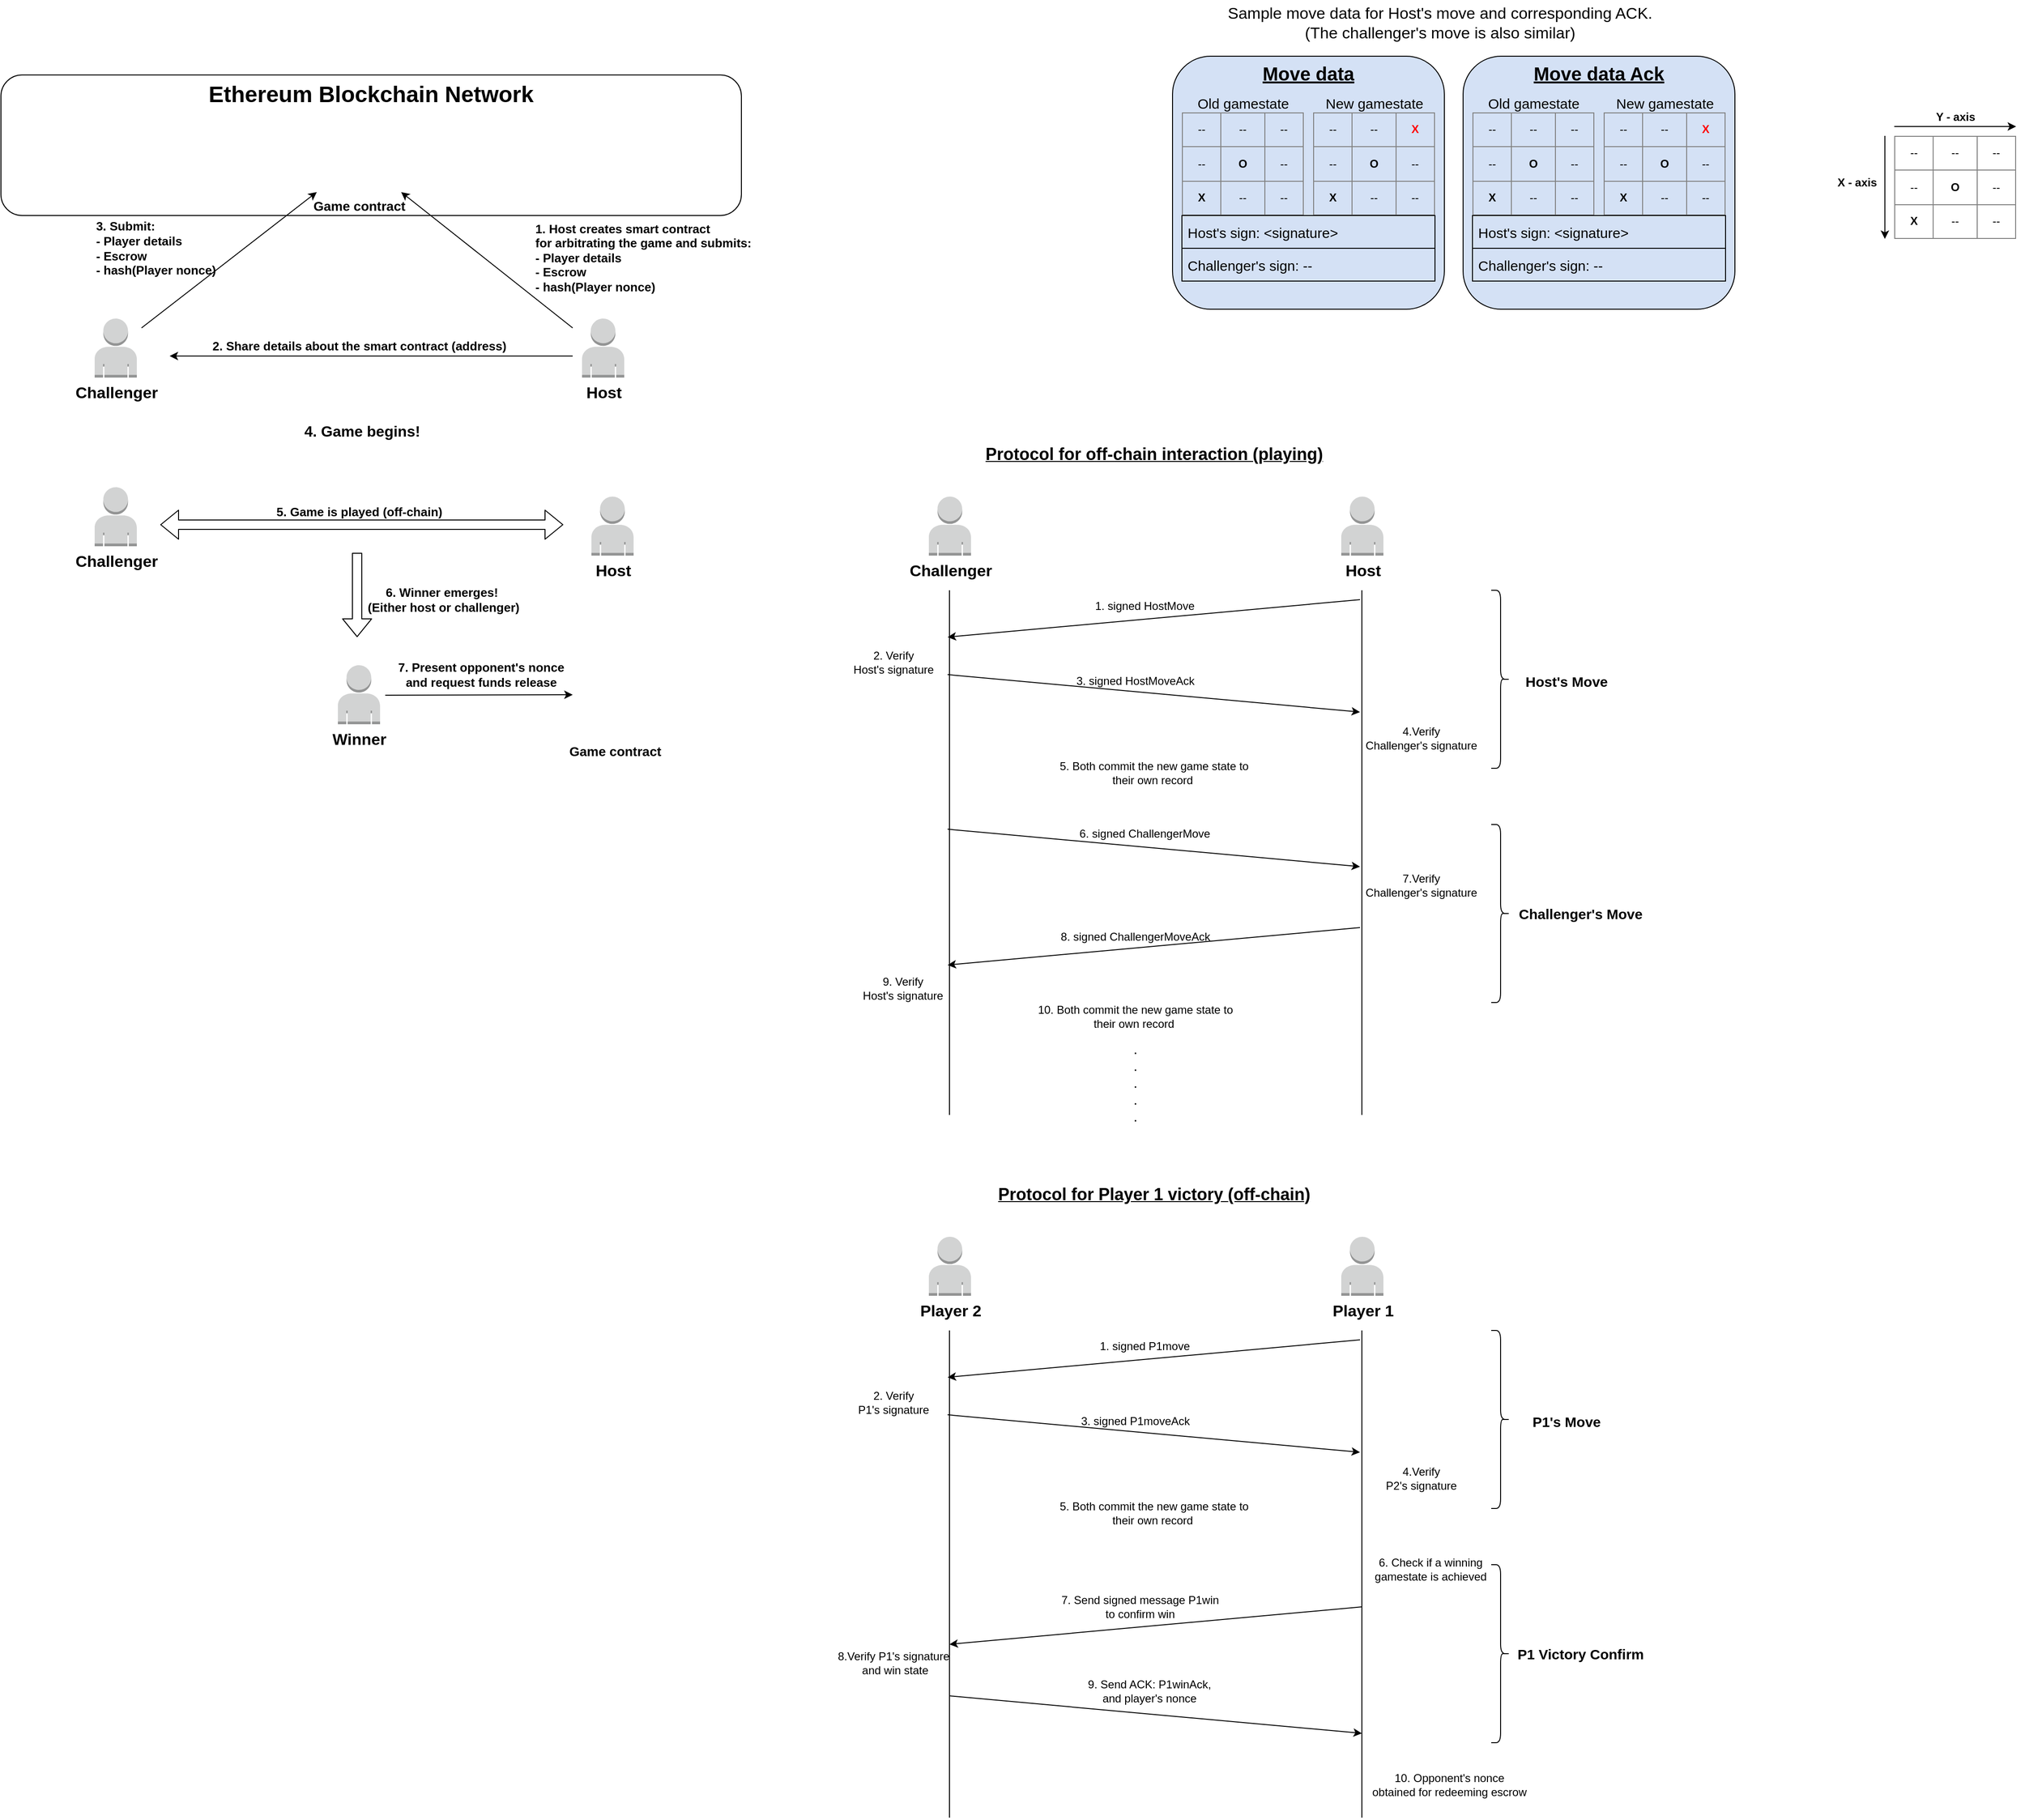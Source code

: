 <mxfile version="12.8.5" type="device"><diagram id="fXvCQKLQsq5BtKOZFMdz" name="Page-1"><mxGraphModel dx="1221" dy="1787" grid="1" gridSize="10" guides="1" tooltips="1" connect="1" arrows="1" fold="1" page="1" pageScale="1" pageWidth="850" pageHeight="1100" math="0" shadow="0"><root><mxCell id="0"/><mxCell id="1" parent="0"/><mxCell id="GnROsysbXysJN3M2npV8-78" value="&lt;b style=&quot;font-size: 20px&quot;&gt;&lt;u style=&quot;font-size: 20px&quot;&gt;Move data&lt;/u&gt;&lt;/b&gt;" style="rounded=1;whiteSpace=wrap;html=1;fillColor=#D4E1F5;fontSize=20;verticalAlign=top;" parent="1" vertex="1"><mxGeometry x="1270" y="-20" width="290" height="270" as="geometry"/></mxCell><mxCell id="GnROsysbXysJN3M2npV8-2" value="&lt;b&gt;&lt;font style=&quot;font-size: 17px&quot;&gt;Host&lt;/font&gt;&lt;/b&gt;" style="outlineConnect=0;dashed=0;verticalLabelPosition=bottom;verticalAlign=top;align=center;html=1;shape=mxgraph.aws3.user;fillColor=#D2D3D3;gradientColor=none;" parent="1" vertex="1"><mxGeometry x="640" y="260" width="45" height="63" as="geometry"/></mxCell><mxCell id="GnROsysbXysJN3M2npV8-4" value="&lt;b&gt;&lt;font style=&quot;font-size: 17px&quot;&gt;Challenger&lt;/font&gt;&lt;/b&gt;" style="outlineConnect=0;dashed=0;verticalLabelPosition=bottom;verticalAlign=top;align=center;html=1;shape=mxgraph.aws3.user;fillColor=#D2D3D3;gradientColor=none;" parent="1" vertex="1"><mxGeometry x="120" y="260" width="45" height="63" as="geometry"/></mxCell><mxCell id="GnROsysbXysJN3M2npV8-5" value="&lt;b&gt;&lt;font style=&quot;font-size: 24px&quot;&gt;Ethereum Blockchain Network&lt;/font&gt;&lt;/b&gt;" style="rounded=1;whiteSpace=wrap;html=1;verticalAlign=top;" parent="1" vertex="1"><mxGeometry x="20" width="790" height="150" as="geometry"/></mxCell><mxCell id="GnROsysbXysJN3M2npV8-10" value="&lt;b&gt;&lt;font style=&quot;font-size: 14px&quot;&gt;Game contract&lt;/font&gt;&lt;/b&gt;" style="shape=image;html=1;verticalAlign=top;verticalLabelPosition=bottom;labelBackgroundColor=#ffffff;imageAspect=0;aspect=fixed;image=https://cdn1.iconfinder.com/data/icons/cryptocurrency-blockchain-fintech-free/32/Cryptocurrency_digital_contract-128.png;fillColor=none;" parent="1" vertex="1"><mxGeometry x="357" y="35" width="90" height="90" as="geometry"/></mxCell><mxCell id="GnROsysbXysJN3M2npV8-11" value="" style="endArrow=classic;html=1;entryX=1;entryY=1;entryDx=0;entryDy=0;" parent="1" target="GnROsysbXysJN3M2npV8-10" edge="1"><mxGeometry width="50" height="50" relative="1" as="geometry"><mxPoint x="630" y="270" as="sourcePoint"/><mxPoint x="450" y="150" as="targetPoint"/></mxGeometry></mxCell><mxCell id="GnROsysbXysJN3M2npV8-12" value="&lt;div style=&quot;text-align: left&quot;&gt;&lt;span&gt;1. Host creates smart contract&amp;nbsp;&lt;/span&gt;&lt;/div&gt;&lt;div style=&quot;text-align: left&quot;&gt;&lt;span&gt;for arbitrating the game and submits:&lt;/span&gt;&lt;/div&gt;&lt;div style=&quot;text-align: left&quot;&gt;&lt;span&gt;- Player details&lt;/span&gt;&lt;/div&gt;&lt;div style=&quot;text-align: left&quot;&gt;&lt;span&gt;- Escrow&lt;/span&gt;&lt;/div&gt;&lt;div style=&quot;text-align: left&quot;&gt;&lt;span&gt;- hash(Player nonce)&lt;/span&gt;&lt;/div&gt;" style="text;html=1;align=center;verticalAlign=middle;resizable=0;points=[];autosize=1;fontSize=13;fontStyle=1" parent="1" vertex="1"><mxGeometry x="580" y="150" width="250" height="90" as="geometry"/></mxCell><mxCell id="GnROsysbXysJN3M2npV8-14" value="" style="endArrow=classic;html=1;fontSize=13;" parent="1" edge="1"><mxGeometry width="50" height="50" relative="1" as="geometry"><mxPoint x="630" y="300" as="sourcePoint"/><mxPoint x="200" y="300" as="targetPoint"/></mxGeometry></mxCell><mxCell id="GnROsysbXysJN3M2npV8-15" value="2. Share details about the smart contract (address)" style="text;html=1;align=center;verticalAlign=middle;resizable=0;points=[];autosize=1;fontSize=13;fontStyle=1" parent="1" vertex="1"><mxGeometry x="237" y="279" width="330" height="20" as="geometry"/></mxCell><mxCell id="GnROsysbXysJN3M2npV8-16" value="" style="endArrow=classic;html=1;fontSize=13;entryX=0;entryY=1;entryDx=0;entryDy=0;" parent="1" target="GnROsysbXysJN3M2npV8-10" edge="1"><mxGeometry width="50" height="50" relative="1" as="geometry"><mxPoint x="170" y="270" as="sourcePoint"/><mxPoint x="450" y="180" as="targetPoint"/></mxGeometry></mxCell><mxCell id="GnROsysbXysJN3M2npV8-17" value="&lt;div style=&quot;text-align: left&quot;&gt;&lt;span&gt;3. Submit:&lt;/span&gt;&lt;/div&gt;&lt;div style=&quot;text-align: left&quot;&gt;&lt;span&gt;- Player details&lt;/span&gt;&lt;/div&gt;&lt;div style=&quot;text-align: left&quot;&gt;&lt;span&gt;- Escrow&lt;/span&gt;&lt;/div&gt;&lt;div style=&quot;text-align: left&quot;&gt;&lt;span&gt;- hash(Player nonce)&lt;/span&gt;&lt;/div&gt;" style="text;html=1;align=center;verticalAlign=middle;resizable=0;points=[];autosize=1;fontSize=13;fontStyle=1" parent="1" vertex="1"><mxGeometry x="115" y="150" width="140" height="70" as="geometry"/></mxCell><mxCell id="GnROsysbXysJN3M2npV8-18" value="4. Game begins!" style="text;html=1;align=center;verticalAlign=middle;resizable=0;points=[];autosize=1;fontSize=16;fontStyle=1" parent="1" vertex="1"><mxGeometry x="335" y="370" width="140" height="20" as="geometry"/></mxCell><mxCell id="GnROsysbXysJN3M2npV8-19" value="&lt;b&gt;&lt;font style=&quot;font-size: 17px&quot;&gt;Challenger&lt;/font&gt;&lt;/b&gt;" style="outlineConnect=0;dashed=0;verticalLabelPosition=bottom;verticalAlign=top;align=center;html=1;shape=mxgraph.aws3.user;fillColor=#D2D3D3;gradientColor=none;" parent="1" vertex="1"><mxGeometry x="120" y="440" width="45" height="63" as="geometry"/></mxCell><mxCell id="GnROsysbXysJN3M2npV8-20" value="&lt;b&gt;&lt;font style=&quot;font-size: 17px&quot;&gt;Host&lt;/font&gt;&lt;/b&gt;" style="outlineConnect=0;dashed=0;verticalLabelPosition=bottom;verticalAlign=top;align=center;html=1;shape=mxgraph.aws3.user;fillColor=#D2D3D3;gradientColor=none;" parent="1" vertex="1"><mxGeometry x="1450" y="450" width="45" height="63" as="geometry"/></mxCell><mxCell id="GnROsysbXysJN3M2npV8-22" value="" style="shape=flexArrow;endArrow=classic;startArrow=classic;html=1;fontSize=16;" parent="1" edge="1"><mxGeometry width="50" height="50" relative="1" as="geometry"><mxPoint x="190" y="480" as="sourcePoint"/><mxPoint x="620" y="480" as="targetPoint"/></mxGeometry></mxCell><mxCell id="GnROsysbXysJN3M2npV8-23" value="5. Game is played (off-chain)" style="text;html=1;align=center;verticalAlign=middle;resizable=0;points=[];autosize=1;fontSize=13;fontStyle=1" parent="1" vertex="1"><mxGeometry x="307" y="456" width="190" height="20" as="geometry"/></mxCell><mxCell id="GnROsysbXysJN3M2npV8-24" value="" style="shape=flexArrow;endArrow=classic;html=1;fontSize=13;" parent="1" edge="1"><mxGeometry width="50" height="50" relative="1" as="geometry"><mxPoint x="400" y="510" as="sourcePoint"/><mxPoint x="400" y="600" as="targetPoint"/></mxGeometry></mxCell><mxCell id="GnROsysbXysJN3M2npV8-25" value="&lt;b&gt;&lt;font style=&quot;font-size: 17px&quot;&gt;Winner&lt;br&gt;&lt;/font&gt;&lt;/b&gt;" style="outlineConnect=0;dashed=0;verticalLabelPosition=bottom;verticalAlign=top;align=center;html=1;shape=mxgraph.aws3.user;fillColor=#D2D3D3;gradientColor=none;" parent="1" vertex="1"><mxGeometry x="379.5" y="630" width="45" height="63" as="geometry"/></mxCell><mxCell id="GnROsysbXysJN3M2npV8-26" value="6. Winner emerges!&lt;br&gt;&amp;nbsp;(Either host or challenger)" style="text;html=1;align=center;verticalAlign=middle;resizable=0;points=[];autosize=1;fontSize=13;fontStyle=1" parent="1" vertex="1"><mxGeometry x="400" y="540" width="180" height="40" as="geometry"/></mxCell><mxCell id="GnROsysbXysJN3M2npV8-30" value="&lt;b&gt;&lt;font style=&quot;font-size: 14px&quot;&gt;Game contract&lt;/font&gt;&lt;/b&gt;" style="shape=image;html=1;verticalAlign=top;verticalLabelPosition=bottom;labelBackgroundColor=#ffffff;imageAspect=0;aspect=fixed;image=https://cdn1.iconfinder.com/data/icons/cryptocurrency-blockchain-fintech-free/32/Cryptocurrency_digital_contract-128.png;fillColor=none;" parent="1" vertex="1"><mxGeometry x="630" y="616.5" width="90" height="90" as="geometry"/></mxCell><mxCell id="GnROsysbXysJN3M2npV8-31" value="" style="endArrow=classic;html=1;fontSize=13;entryX=0;entryY=0.5;entryDx=0;entryDy=0;" parent="1" target="GnROsysbXysJN3M2npV8-30" edge="1"><mxGeometry width="50" height="50" relative="1" as="geometry"><mxPoint x="430" y="662" as="sourcePoint"/><mxPoint x="490" y="530" as="targetPoint"/></mxGeometry></mxCell><mxCell id="GnROsysbXysJN3M2npV8-32" value="7. Present opponent's nonce&lt;br&gt;and request funds release" style="text;html=1;align=center;verticalAlign=middle;resizable=0;points=[];autosize=1;fontSize=13;fontStyle=1" parent="1" vertex="1"><mxGeometry x="437" y="620" width="190" height="40" as="geometry"/></mxCell><mxCell id="GnROsysbXysJN3M2npV8-33" value="&lt;b&gt;&lt;font style=&quot;font-size: 17px&quot;&gt;Host&lt;/font&gt;&lt;/b&gt;" style="outlineConnect=0;dashed=0;verticalLabelPosition=bottom;verticalAlign=top;align=center;html=1;shape=mxgraph.aws3.user;fillColor=#D2D3D3;gradientColor=none;" parent="1" vertex="1"><mxGeometry x="650" y="450" width="45" height="63" as="geometry"/></mxCell><mxCell id="GnROsysbXysJN3M2npV8-34" value="&lt;b&gt;&lt;font style=&quot;font-size: 17px&quot;&gt;Challenger&lt;/font&gt;&lt;/b&gt;" style="outlineConnect=0;dashed=0;verticalLabelPosition=bottom;verticalAlign=top;align=center;html=1;shape=mxgraph.aws3.user;fillColor=#D2D3D3;gradientColor=none;" parent="1" vertex="1"><mxGeometry x="1010" y="450" width="45" height="63" as="geometry"/></mxCell><mxCell id="GnROsysbXysJN3M2npV8-35" value="Protocol for off-chain interaction (playing)" style="text;html=1;align=center;verticalAlign=middle;resizable=0;points=[];autosize=1;fontSize=18;fontStyle=5" parent="1" vertex="1"><mxGeometry x="1060" y="390" width="380" height="30" as="geometry"/></mxCell><mxCell id="GnROsysbXysJN3M2npV8-42" value="&lt;table border=&quot;1&quot; width=&quot;100%&quot; style=&quot;width: 100% ; height: 100% ; border-collapse: collapse&quot;&gt;&lt;tbody&gt;&lt;tr&gt;&lt;td align=&quot;center&quot;&gt;--&lt;/td&gt;&lt;td align=&quot;center&quot;&gt;--&lt;/td&gt;&lt;td align=&quot;center&quot;&gt;--&lt;/td&gt;&lt;/tr&gt;&lt;tr&gt;&lt;td align=&quot;center&quot;&gt;--&lt;/td&gt;&lt;td align=&quot;center&quot;&gt;&lt;b&gt;O&lt;/b&gt;&lt;/td&gt;&lt;td align=&quot;center&quot;&gt;--&lt;/td&gt;&lt;/tr&gt;&lt;tr&gt;&lt;td align=&quot;center&quot;&gt;&lt;b&gt;X&lt;/b&gt;&lt;/td&gt;&lt;td align=&quot;center&quot;&gt;--&lt;/td&gt;&lt;td align=&quot;center&quot;&gt;--&lt;/td&gt;&lt;/tr&gt;&lt;/tbody&gt;&lt;/table&gt;" style="text;html=1;strokeColor=none;fillColor=none;overflow=fill;" parent="1" vertex="1"><mxGeometry x="1280" y="40" width="130" height="110" as="geometry"/></mxCell><mxCell id="GnROsysbXysJN3M2npV8-44" value="" style="endArrow=none;html=1;fontSize=18;" parent="1" edge="1"><mxGeometry width="50" height="50" relative="1" as="geometry"><mxPoint x="1032" y="1110" as="sourcePoint"/><mxPoint x="1032" y="550" as="targetPoint"/></mxGeometry></mxCell><mxCell id="GnROsysbXysJN3M2npV8-45" value="" style="endArrow=none;html=1;fontSize=18;" parent="1" edge="1"><mxGeometry width="50" height="50" relative="1" as="geometry"><mxPoint x="1472" y="1110" as="sourcePoint"/><mxPoint x="1472" y="550" as="targetPoint"/></mxGeometry></mxCell><mxCell id="GnROsysbXysJN3M2npV8-46" value="" style="endArrow=classic;html=1;fontSize=18;" parent="1" edge="1"><mxGeometry width="50" height="50" relative="1" as="geometry"><mxPoint x="1470" y="560" as="sourcePoint"/><mxPoint x="1030" y="600" as="targetPoint"/></mxGeometry></mxCell><mxCell id="GnROsysbXysJN3M2npV8-47" value="&lt;font style=&quot;font-size: 12px&quot;&gt;1. signed HostMove&lt;br&gt;&lt;/font&gt;" style="text;html=1;align=center;verticalAlign=middle;resizable=0;points=[];autosize=1;fontSize=18;" parent="1" vertex="1"><mxGeometry x="1180" y="550" width="120" height="30" as="geometry"/></mxCell><mxCell id="GnROsysbXysJN3M2npV8-48" value="" style="endArrow=classic;html=1;fontSize=18;" parent="1" edge="1"><mxGeometry width="50" height="50" relative="1" as="geometry"><mxPoint x="1030" y="640" as="sourcePoint"/><mxPoint x="1470" y="680" as="targetPoint"/></mxGeometry></mxCell><mxCell id="GnROsysbXysJN3M2npV8-49" value="2. Verify&lt;br&gt;Host's signature" style="text;html=1;align=center;verticalAlign=middle;resizable=0;points=[];autosize=1;fontSize=12;" parent="1" vertex="1"><mxGeometry x="922" y="611.5" width="100" height="30" as="geometry"/></mxCell><mxCell id="GnROsysbXysJN3M2npV8-50" value="3. signed HostMoveAck" style="text;html=1;align=center;verticalAlign=middle;resizable=0;points=[];autosize=1;fontSize=12;" parent="1" vertex="1"><mxGeometry x="1160" y="636.5" width="140" height="20" as="geometry"/></mxCell><mxCell id="GnROsysbXysJN3M2npV8-51" value="4.Verify&lt;br&gt;Challenger's signature" style="text;html=1;align=center;verticalAlign=middle;resizable=0;points=[];autosize=1;fontSize=12;" parent="1" vertex="1"><mxGeometry x="1470" y="693" width="130" height="30" as="geometry"/></mxCell><mxCell id="GnROsysbXysJN3M2npV8-54" value="5. Both commit the new game state to&lt;br&gt;their own record&amp;nbsp;" style="text;html=1;align=center;verticalAlign=middle;resizable=0;points=[];autosize=1;fontSize=12;" parent="1" vertex="1"><mxGeometry x="1140" y="730" width="220" height="30" as="geometry"/></mxCell><mxCell id="GnROsysbXysJN3M2npV8-55" value="6. signed ChallengerMove" style="text;html=1;align=center;verticalAlign=middle;resizable=0;points=[];autosize=1;fontSize=12;" parent="1" vertex="1"><mxGeometry x="1165" y="800" width="150" height="20" as="geometry"/></mxCell><mxCell id="GnROsysbXysJN3M2npV8-56" value="" style="endArrow=classic;html=1;fontSize=18;" parent="1" edge="1"><mxGeometry width="50" height="50" relative="1" as="geometry"><mxPoint x="1030" y="805" as="sourcePoint"/><mxPoint x="1470" y="845" as="targetPoint"/></mxGeometry></mxCell><mxCell id="GnROsysbXysJN3M2npV8-57" value="7.Verify&lt;br&gt;Challenger's signature" style="text;html=1;align=center;verticalAlign=middle;resizable=0;points=[];autosize=1;fontSize=12;" parent="1" vertex="1"><mxGeometry x="1470" y="850" width="130" height="30" as="geometry"/></mxCell><mxCell id="GnROsysbXysJN3M2npV8-58" value="" style="endArrow=classic;html=1;fontSize=18;" parent="1" edge="1"><mxGeometry width="50" height="50" relative="1" as="geometry"><mxPoint x="1470" y="910" as="sourcePoint"/><mxPoint x="1030" y="950" as="targetPoint"/></mxGeometry></mxCell><mxCell id="GnROsysbXysJN3M2npV8-59" value="8. signed ChallengerMoveAck" style="text;html=1;align=center;verticalAlign=middle;resizable=0;points=[];autosize=1;fontSize=12;" parent="1" vertex="1"><mxGeometry x="1145" y="910" width="170" height="20" as="geometry"/></mxCell><mxCell id="GnROsysbXysJN3M2npV8-60" value="9. Verify&lt;br&gt;Host's signature" style="text;html=1;align=center;verticalAlign=middle;resizable=0;points=[];autosize=1;fontSize=12;" parent="1" vertex="1"><mxGeometry x="932" y="960" width="100" height="30" as="geometry"/></mxCell><mxCell id="GnROsysbXysJN3M2npV8-61" value="10. Both commit the new game state to&lt;br&gt;their own record&amp;nbsp;" style="text;html=1;align=center;verticalAlign=middle;resizable=0;points=[];autosize=1;fontSize=12;" parent="1" vertex="1"><mxGeometry x="1120" y="990" width="220" height="30" as="geometry"/></mxCell><mxCell id="GnROsysbXysJN3M2npV8-63" value="" style="shape=curlyBracket;whiteSpace=wrap;html=1;rounded=1;fillColor=none;fontSize=12;flipH=1;" parent="1" vertex="1"><mxGeometry x="1610" y="550" width="20" height="190" as="geometry"/></mxCell><mxCell id="GnROsysbXysJN3M2npV8-66" value="Host's Move" style="text;html=1;align=center;verticalAlign=middle;resizable=0;points=[];autosize=1;fontSize=15;fontStyle=1" parent="1" vertex="1"><mxGeometry x="1640" y="636.5" width="100" height="20" as="geometry"/></mxCell><mxCell id="GnROsysbXysJN3M2npV8-67" value="" style="shape=curlyBracket;whiteSpace=wrap;html=1;rounded=1;fillColor=none;fontSize=12;flipH=1;" parent="1" vertex="1"><mxGeometry x="1610" y="800" width="20" height="190" as="geometry"/></mxCell><mxCell id="GnROsysbXysJN3M2npV8-68" value="Challenger's Move" style="text;html=1;align=center;verticalAlign=middle;resizable=0;points=[];autosize=1;fontSize=15;fontStyle=1" parent="1" vertex="1"><mxGeometry x="1630" y="885" width="150" height="20" as="geometry"/></mxCell><mxCell id="GnROsysbXysJN3M2npV8-69" value=".&lt;br&gt;.&lt;br&gt;.&lt;br&gt;.&lt;br&gt;." style="text;html=1;align=center;verticalAlign=middle;resizable=0;points=[];autosize=1;fontSize=15;" parent="1" vertex="1"><mxGeometry x="1220" y="1030" width="20" height="90" as="geometry"/></mxCell><mxCell id="GnROsysbXysJN3M2npV8-72" value="Old gamestate" style="text;html=1;align=center;verticalAlign=middle;resizable=0;points=[];autosize=1;fontSize=15;" parent="1" vertex="1"><mxGeometry x="1290" y="20" width="110" height="20" as="geometry"/></mxCell><mxCell id="GnROsysbXysJN3M2npV8-73" value="New gamestate" style="text;html=1;align=center;verticalAlign=middle;resizable=0;points=[];autosize=1;fontSize=15;" parent="1" vertex="1"><mxGeometry x="1425" y="20" width="120" height="20" as="geometry"/></mxCell><mxCell id="GnROsysbXysJN3M2npV8-74" value="&lt;table border=&quot;1&quot; width=&quot;100%&quot; style=&quot;width: 100% ; height: 100% ; border-collapse: collapse&quot;&gt;&lt;tbody&gt;&lt;tr&gt;&lt;td align=&quot;center&quot;&gt;--&lt;/td&gt;&lt;td align=&quot;center&quot;&gt;--&lt;/td&gt;&lt;td align=&quot;center&quot;&gt;&lt;b&gt;&lt;font style=&quot;font-size: 12px&quot; color=&quot;#ff0000&quot;&gt;X&lt;/font&gt;&lt;/b&gt;&lt;/td&gt;&lt;/tr&gt;&lt;tr&gt;&lt;td align=&quot;center&quot;&gt;--&lt;/td&gt;&lt;td align=&quot;center&quot;&gt;&lt;b&gt;O&lt;/b&gt;&lt;/td&gt;&lt;td align=&quot;center&quot;&gt;--&lt;/td&gt;&lt;/tr&gt;&lt;tr&gt;&lt;td align=&quot;center&quot;&gt;&lt;b&gt;X&lt;/b&gt;&lt;/td&gt;&lt;td align=&quot;center&quot;&gt;--&lt;/td&gt;&lt;td align=&quot;center&quot;&gt;--&lt;/td&gt;&lt;/tr&gt;&lt;/tbody&gt;&lt;/table&gt;" style="text;html=1;strokeColor=none;fillColor=none;overflow=fill;" parent="1" vertex="1"><mxGeometry x="1420" y="40" width="130" height="110" as="geometry"/></mxCell><mxCell id="GnROsysbXysJN3M2npV8-75" value="&amp;nbsp;Host's sign: &amp;lt;signature&amp;gt;" style="rounded=0;whiteSpace=wrap;html=1;fillColor=none;fontSize=15;align=left;" parent="1" vertex="1"><mxGeometry x="1280" y="150" width="270" height="35" as="geometry"/></mxCell><mxCell id="GnROsysbXysJN3M2npV8-76" value="&amp;nbsp;Challenger's sign: --" style="rounded=0;whiteSpace=wrap;html=1;fillColor=none;fontSize=15;align=left;" parent="1" vertex="1"><mxGeometry x="1280" y="185" width="270" height="35" as="geometry"/></mxCell><mxCell id="GnROsysbXysJN3M2npV8-79" value="&lt;b style=&quot;font-size: 20px&quot;&gt;&lt;u style=&quot;font-size: 20px&quot;&gt;Move data Ack&lt;/u&gt;&lt;/b&gt;" style="rounded=1;whiteSpace=wrap;html=1;fillColor=#D4E1F5;fontSize=20;verticalAlign=top;" parent="1" vertex="1"><mxGeometry x="1580" y="-20" width="290" height="270" as="geometry"/></mxCell><mxCell id="GnROsysbXysJN3M2npV8-80" value="&lt;table border=&quot;1&quot; width=&quot;100%&quot; style=&quot;width: 100% ; height: 100% ; border-collapse: collapse&quot;&gt;&lt;tbody&gt;&lt;tr&gt;&lt;td align=&quot;center&quot;&gt;--&lt;/td&gt;&lt;td align=&quot;center&quot;&gt;--&lt;/td&gt;&lt;td align=&quot;center&quot;&gt;--&lt;/td&gt;&lt;/tr&gt;&lt;tr&gt;&lt;td align=&quot;center&quot;&gt;--&lt;/td&gt;&lt;td align=&quot;center&quot;&gt;&lt;b&gt;O&lt;/b&gt;&lt;/td&gt;&lt;td align=&quot;center&quot;&gt;--&lt;/td&gt;&lt;/tr&gt;&lt;tr&gt;&lt;td align=&quot;center&quot;&gt;&lt;b&gt;X&lt;/b&gt;&lt;/td&gt;&lt;td align=&quot;center&quot;&gt;--&lt;/td&gt;&lt;td align=&quot;center&quot;&gt;--&lt;/td&gt;&lt;/tr&gt;&lt;/tbody&gt;&lt;/table&gt;" style="text;html=1;strokeColor=none;fillColor=none;overflow=fill;" parent="1" vertex="1"><mxGeometry x="1590" y="40" width="130" height="110" as="geometry"/></mxCell><mxCell id="GnROsysbXysJN3M2npV8-81" value="Old gamestate" style="text;html=1;align=center;verticalAlign=middle;resizable=0;points=[];autosize=1;fontSize=15;" parent="1" vertex="1"><mxGeometry x="1600" y="20" width="110" height="20" as="geometry"/></mxCell><mxCell id="GnROsysbXysJN3M2npV8-82" value="New gamestate" style="text;html=1;align=center;verticalAlign=middle;resizable=0;points=[];autosize=1;fontSize=15;" parent="1" vertex="1"><mxGeometry x="1735" y="20" width="120" height="20" as="geometry"/></mxCell><mxCell id="GnROsysbXysJN3M2npV8-83" value="&lt;table border=&quot;1&quot; width=&quot;100%&quot; style=&quot;width: 100% ; height: 100% ; border-collapse: collapse&quot;&gt;&lt;tbody&gt;&lt;tr&gt;&lt;td align=&quot;center&quot;&gt;--&lt;/td&gt;&lt;td align=&quot;center&quot;&gt;--&lt;/td&gt;&lt;td align=&quot;center&quot;&gt;&lt;b&gt;&lt;font style=&quot;font-size: 12px&quot; color=&quot;#ff0000&quot;&gt;X&lt;/font&gt;&lt;/b&gt;&lt;/td&gt;&lt;/tr&gt;&lt;tr&gt;&lt;td align=&quot;center&quot;&gt;--&lt;/td&gt;&lt;td align=&quot;center&quot;&gt;&lt;b&gt;O&lt;/b&gt;&lt;/td&gt;&lt;td align=&quot;center&quot;&gt;--&lt;/td&gt;&lt;/tr&gt;&lt;tr&gt;&lt;td align=&quot;center&quot;&gt;&lt;b&gt;X&lt;/b&gt;&lt;/td&gt;&lt;td align=&quot;center&quot;&gt;--&lt;/td&gt;&lt;td align=&quot;center&quot;&gt;--&lt;/td&gt;&lt;/tr&gt;&lt;/tbody&gt;&lt;/table&gt;" style="text;html=1;strokeColor=none;fillColor=none;overflow=fill;" parent="1" vertex="1"><mxGeometry x="1730" y="40" width="130" height="110" as="geometry"/></mxCell><mxCell id="GnROsysbXysJN3M2npV8-84" value="&amp;nbsp;Host's sign: &amp;lt;signature&amp;gt;" style="rounded=0;whiteSpace=wrap;html=1;fillColor=none;fontSize=15;align=left;" parent="1" vertex="1"><mxGeometry x="1590" y="150" width="270" height="35" as="geometry"/></mxCell><mxCell id="GnROsysbXysJN3M2npV8-85" value="&amp;nbsp;Challenger's sign: --" style="rounded=0;whiteSpace=wrap;html=1;fillColor=none;fontSize=15;align=left;" parent="1" vertex="1"><mxGeometry x="1590" y="185" width="270" height="35" as="geometry"/></mxCell><mxCell id="GnROsysbXysJN3M2npV8-86" value="Sample move data for Host's move and corresponding ACK.&lt;br style=&quot;font-size: 17px;&quot;&gt;(The challenger's move is also similar)" style="text;html=1;align=center;verticalAlign=middle;resizable=0;points=[];autosize=1;fontSize=17;" parent="1" vertex="1"><mxGeometry x="1320" y="-80" width="470" height="50" as="geometry"/></mxCell><mxCell id="GnROsysbXysJN3M2npV8-87" value="&lt;b&gt;&lt;font style=&quot;font-size: 17px&quot;&gt;Player 1&lt;br&gt;&lt;/font&gt;&lt;/b&gt;" style="outlineConnect=0;dashed=0;verticalLabelPosition=bottom;verticalAlign=top;align=center;html=1;shape=mxgraph.aws3.user;fillColor=#D2D3D3;gradientColor=none;" parent="1" vertex="1"><mxGeometry x="1450" y="1240" width="45" height="63" as="geometry"/></mxCell><mxCell id="GnROsysbXysJN3M2npV8-88" value="&lt;b&gt;&lt;font style=&quot;font-size: 17px&quot;&gt;Player 2&lt;/font&gt;&lt;/b&gt;" style="outlineConnect=0;dashed=0;verticalLabelPosition=bottom;verticalAlign=top;align=center;html=1;shape=mxgraph.aws3.user;fillColor=#D2D3D3;gradientColor=none;" parent="1" vertex="1"><mxGeometry x="1010" y="1240" width="45" height="63" as="geometry"/></mxCell><mxCell id="GnROsysbXysJN3M2npV8-89" value="Protocol for Player 1 victory (off-chain)" style="text;html=1;align=center;verticalAlign=middle;resizable=0;points=[];autosize=1;fontSize=18;fontStyle=5" parent="1" vertex="1"><mxGeometry x="1075" y="1180" width="350" height="30" as="geometry"/></mxCell><mxCell id="GnROsysbXysJN3M2npV8-90" value="" style="endArrow=none;html=1;fontSize=18;" parent="1" edge="1"><mxGeometry width="50" height="50" relative="1" as="geometry"><mxPoint x="1032" y="1860" as="sourcePoint"/><mxPoint x="1032" y="1340" as="targetPoint"/></mxGeometry></mxCell><mxCell id="GnROsysbXysJN3M2npV8-91" value="" style="endArrow=none;html=1;fontSize=18;" parent="1" edge="1"><mxGeometry width="50" height="50" relative="1" as="geometry"><mxPoint x="1472" y="1860" as="sourcePoint"/><mxPoint x="1472" y="1340" as="targetPoint"/></mxGeometry></mxCell><mxCell id="GnROsysbXysJN3M2npV8-92" value="" style="endArrow=classic;html=1;fontSize=18;" parent="1" edge="1"><mxGeometry width="50" height="50" relative="1" as="geometry"><mxPoint x="1470" y="1350" as="sourcePoint"/><mxPoint x="1030" y="1390" as="targetPoint"/></mxGeometry></mxCell><mxCell id="GnROsysbXysJN3M2npV8-93" value="&lt;font style=&quot;font-size: 12px&quot;&gt;1. signed P1move&lt;br&gt;&lt;/font&gt;" style="text;html=1;align=center;verticalAlign=middle;resizable=0;points=[];autosize=1;fontSize=18;" parent="1" vertex="1"><mxGeometry x="1185" y="1340" width="110" height="30" as="geometry"/></mxCell><mxCell id="GnROsysbXysJN3M2npV8-94" value="" style="endArrow=classic;html=1;fontSize=18;" parent="1" edge="1"><mxGeometry width="50" height="50" relative="1" as="geometry"><mxPoint x="1030" y="1430" as="sourcePoint"/><mxPoint x="1470" y="1470" as="targetPoint"/></mxGeometry></mxCell><mxCell id="GnROsysbXysJN3M2npV8-95" value="2. Verify&lt;br&gt;P1's signature" style="text;html=1;align=center;verticalAlign=middle;resizable=0;points=[];autosize=1;fontSize=12;" parent="1" vertex="1"><mxGeometry x="927" y="1401.5" width="90" height="30" as="geometry"/></mxCell><mxCell id="GnROsysbXysJN3M2npV8-96" value="3. signed P1moveAck" style="text;html=1;align=center;verticalAlign=middle;resizable=0;points=[];autosize=1;fontSize=12;" parent="1" vertex="1"><mxGeometry x="1165" y="1426.5" width="130" height="20" as="geometry"/></mxCell><mxCell id="GnROsysbXysJN3M2npV8-97" value="4.Verify&lt;br&gt;P2's signature" style="text;html=1;align=center;verticalAlign=middle;resizable=0;points=[];autosize=1;fontSize=12;" parent="1" vertex="1"><mxGeometry x="1490" y="1483" width="90" height="30" as="geometry"/></mxCell><mxCell id="GnROsysbXysJN3M2npV8-98" value="5. Both commit the new game state to&lt;br&gt;their own record&amp;nbsp;" style="text;html=1;align=center;verticalAlign=middle;resizable=0;points=[];autosize=1;fontSize=12;" parent="1" vertex="1"><mxGeometry x="1140" y="1520" width="220" height="30" as="geometry"/></mxCell><mxCell id="GnROsysbXysJN3M2npV8-100" value="" style="endArrow=classic;html=1;fontSize=18;" parent="1" edge="1"><mxGeometry width="50" height="50" relative="1" as="geometry"><mxPoint x="1032" y="1730" as="sourcePoint"/><mxPoint x="1472" y="1770" as="targetPoint"/></mxGeometry></mxCell><mxCell id="GnROsysbXysJN3M2npV8-101" value="8.Verify P1's signature&lt;br&gt;&amp;nbsp;and win state" style="text;html=1;align=center;verticalAlign=middle;resizable=0;points=[];autosize=1;fontSize=12;" parent="1" vertex="1"><mxGeometry x="907" y="1680" width="130" height="30" as="geometry"/></mxCell><mxCell id="GnROsysbXysJN3M2npV8-102" value="" style="endArrow=classic;html=1;fontSize=18;" parent="1" edge="1"><mxGeometry width="50" height="50" relative="1" as="geometry"><mxPoint x="1472" y="1635" as="sourcePoint"/><mxPoint x="1032" y="1675" as="targetPoint"/></mxGeometry></mxCell><mxCell id="GnROsysbXysJN3M2npV8-106" value="" style="shape=curlyBracket;whiteSpace=wrap;html=1;rounded=1;fillColor=none;fontSize=12;flipH=1;" parent="1" vertex="1"><mxGeometry x="1610" y="1340" width="20" height="190" as="geometry"/></mxCell><mxCell id="GnROsysbXysJN3M2npV8-107" value="P1's Move" style="text;html=1;align=center;verticalAlign=middle;resizable=0;points=[];autosize=1;fontSize=15;fontStyle=1" parent="1" vertex="1"><mxGeometry x="1645" y="1426.5" width="90" height="20" as="geometry"/></mxCell><mxCell id="GnROsysbXysJN3M2npV8-108" value="" style="shape=curlyBracket;whiteSpace=wrap;html=1;rounded=1;fillColor=none;fontSize=12;flipH=1;" parent="1" vertex="1"><mxGeometry x="1610" y="1590" width="20" height="190" as="geometry"/></mxCell><mxCell id="GnROsysbXysJN3M2npV8-109" value="P1 Victory Confirm" style="text;html=1;align=center;verticalAlign=middle;resizable=0;points=[];autosize=1;fontSize=15;fontStyle=1" parent="1" vertex="1"><mxGeometry x="1630" y="1675" width="150" height="20" as="geometry"/></mxCell><mxCell id="GnROsysbXysJN3M2npV8-111" value="6. Check if a winning&lt;br&gt;gamestate is achieved" style="text;html=1;align=center;verticalAlign=middle;resizable=0;points=[];autosize=1;fontSize=12;" parent="1" vertex="1"><mxGeometry x="1480" y="1580" width="130" height="30" as="geometry"/></mxCell><mxCell id="GnROsysbXysJN3M2npV8-112" value="7. Send signed message P1win&lt;br&gt;to confirm win" style="text;html=1;align=center;verticalAlign=middle;resizable=0;points=[];autosize=1;fontSize=12;" parent="1" vertex="1"><mxGeometry x="1145" y="1620" width="180" height="30" as="geometry"/></mxCell><mxCell id="GnROsysbXysJN3M2npV8-114" value="9. Send ACK: P1winAck,&lt;br&gt;and player's nonce" style="text;html=1;align=center;verticalAlign=middle;resizable=0;points=[];autosize=1;fontSize=12;" parent="1" vertex="1"><mxGeometry x="1170" y="1710" width="150" height="30" as="geometry"/></mxCell><mxCell id="GnROsysbXysJN3M2npV8-116" value="10. Opponent's nonce&lt;br&gt;obtained for redeeming escrow" style="text;html=1;align=center;verticalAlign=middle;resizable=0;points=[];autosize=1;fontSize=12;" parent="1" vertex="1"><mxGeometry x="1475" y="1810" width="180" height="30" as="geometry"/></mxCell><mxCell id="x1tqmeEks8WmwdTMZ5C1-1" value="&lt;table border=&quot;1&quot; width=&quot;100%&quot; style=&quot;width: 100% ; height: 100% ; border-collapse: collapse&quot;&gt;&lt;tbody&gt;&lt;tr&gt;&lt;td align=&quot;center&quot;&gt;--&lt;/td&gt;&lt;td align=&quot;center&quot;&gt;--&lt;/td&gt;&lt;td align=&quot;center&quot;&gt;--&lt;/td&gt;&lt;/tr&gt;&lt;tr&gt;&lt;td align=&quot;center&quot;&gt;--&lt;/td&gt;&lt;td align=&quot;center&quot;&gt;&lt;b&gt;O&lt;/b&gt;&lt;/td&gt;&lt;td align=&quot;center&quot;&gt;--&lt;/td&gt;&lt;/tr&gt;&lt;tr&gt;&lt;td align=&quot;center&quot;&gt;&lt;b&gt;X&lt;/b&gt;&lt;/td&gt;&lt;td align=&quot;center&quot;&gt;--&lt;/td&gt;&lt;td align=&quot;center&quot;&gt;--&lt;/td&gt;&lt;/tr&gt;&lt;/tbody&gt;&lt;/table&gt;" style="text;html=1;strokeColor=none;fillColor=none;overflow=fill;" vertex="1" parent="1"><mxGeometry x="2040" y="65" width="130" height="110" as="geometry"/></mxCell><mxCell id="x1tqmeEks8WmwdTMZ5C1-2" value="X - axis" style="text;html=1;align=center;verticalAlign=middle;resizable=0;points=[];autosize=1;fontStyle=1" vertex="1" parent="1"><mxGeometry x="1970" y="105" width="60" height="20" as="geometry"/></mxCell><mxCell id="x1tqmeEks8WmwdTMZ5C1-3" value="Y - axis" style="text;html=1;align=center;verticalAlign=middle;resizable=0;points=[];autosize=1;fontStyle=1" vertex="1" parent="1"><mxGeometry x="2075" y="35" width="60" height="20" as="geometry"/></mxCell><mxCell id="x1tqmeEks8WmwdTMZ5C1-4" value="" style="endArrow=classic;html=1;" edge="1" parent="1"><mxGeometry width="50" height="50" relative="1" as="geometry"><mxPoint x="2040" y="55" as="sourcePoint"/><mxPoint x="2170" y="55" as="targetPoint"/></mxGeometry></mxCell><mxCell id="x1tqmeEks8WmwdTMZ5C1-5" value="" style="endArrow=classic;html=1;" edge="1" parent="1"><mxGeometry width="50" height="50" relative="1" as="geometry"><mxPoint x="2030" y="65" as="sourcePoint"/><mxPoint x="2030" y="175" as="targetPoint"/></mxGeometry></mxCell></root></mxGraphModel></diagram></mxfile>